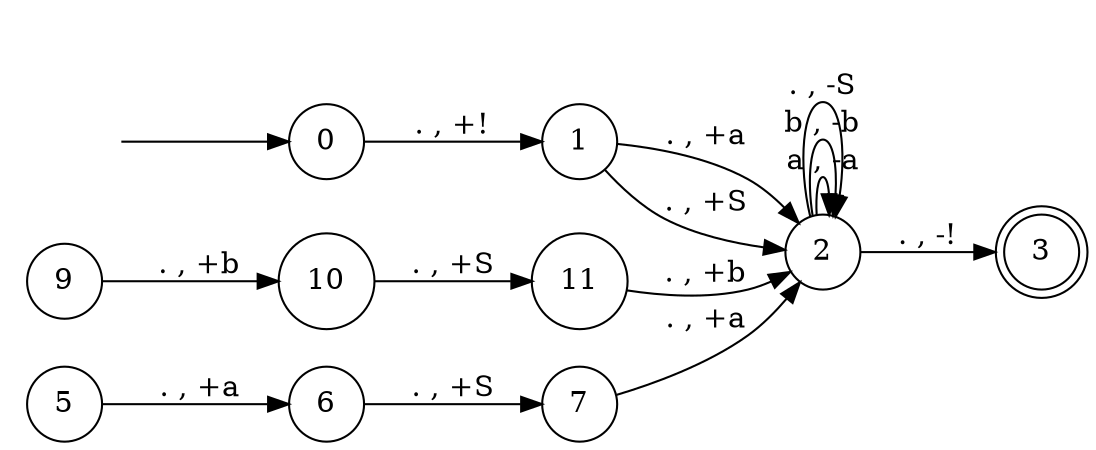 digraph pda {
rankdir = LR;
hidden [shape = plaintext, label = ""];
node [shape = doublecircle];
3;
node [shape = circle];
hidden -> 0;
11 -> 2 [label = ". , +b"];
0 -> 1 [label = ". , +!"];
1 -> 2 [label = ". , +a"];
1 -> 2 [label = ". , +S"];
2 -> 2 [label = "a , -a"];
2 -> 2 [label = "b , -b"];
2 -> 2 [label = ". , -S"];
2 -> 3 [label = ". , -!"];
5 -> 6 [label = ". , +a"];
6 -> 7 [label = ". , +S"];
7 -> 2 [label = ". , +a"];
9 -> 10 [label = ". , +b"];
10 -> 11 [label = ". , +S"];
}
